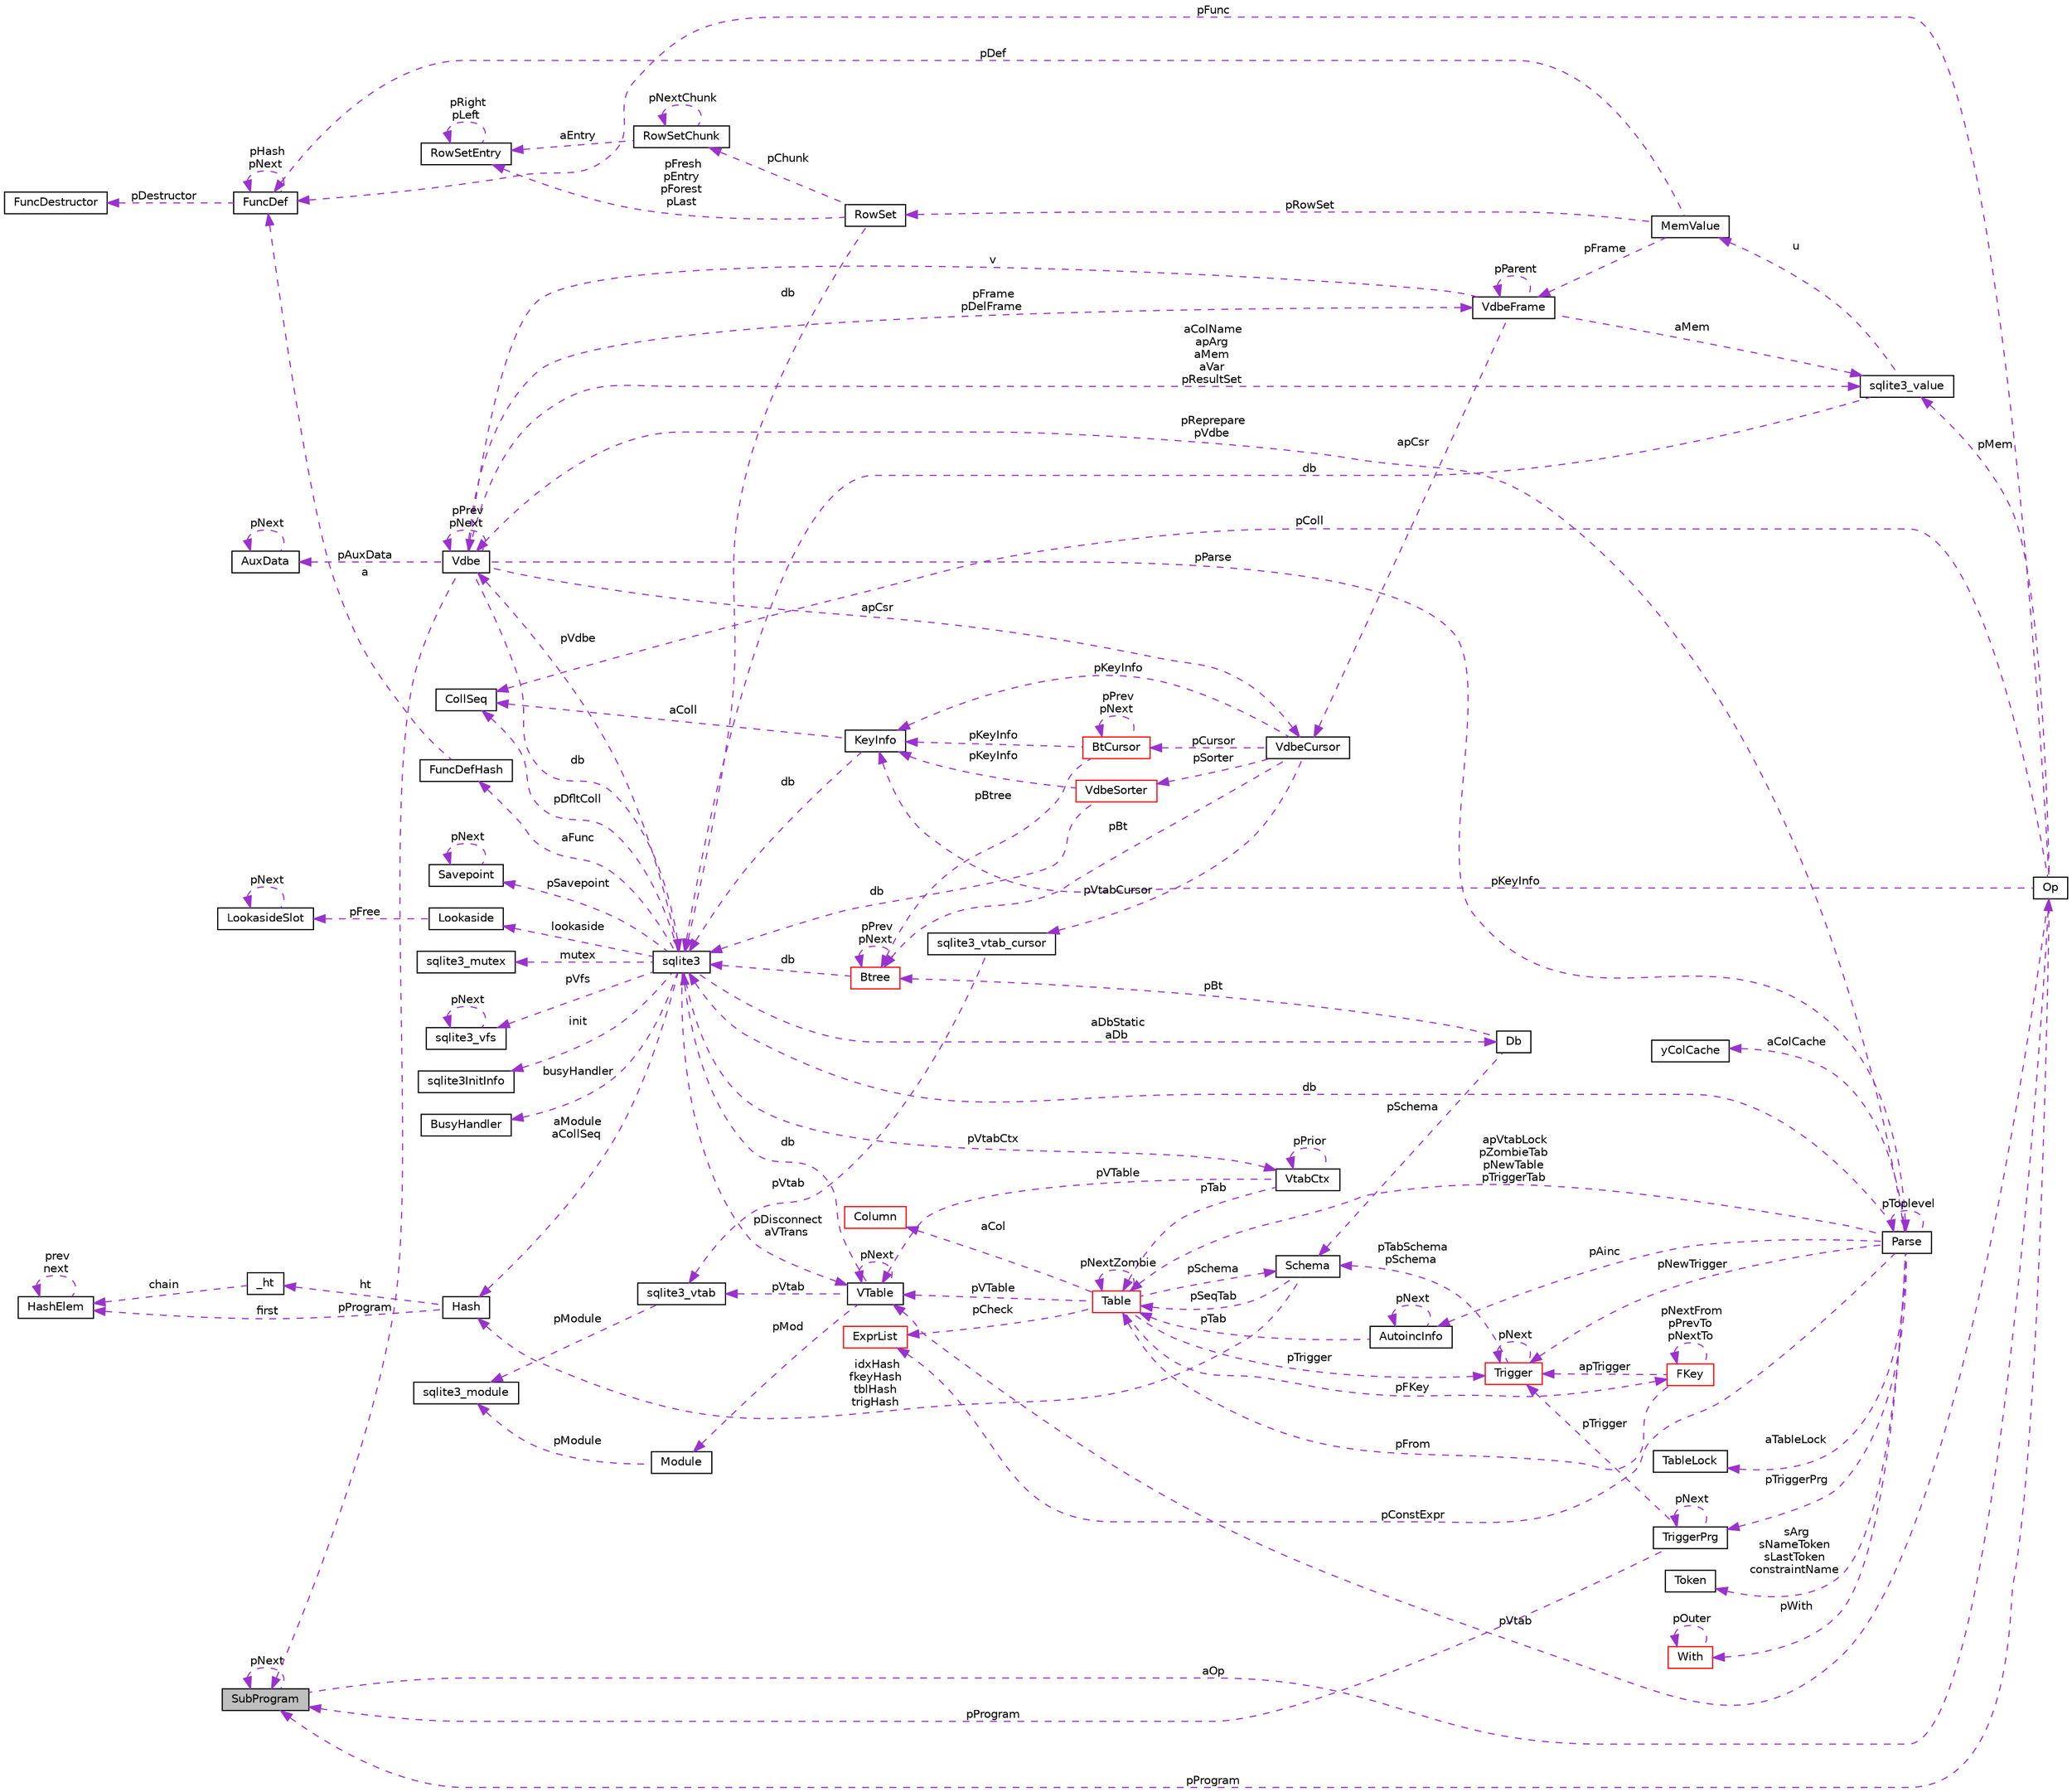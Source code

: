 digraph "SubProgram"
{
  edge [fontname="Helvetica",fontsize="10",labelfontname="Helvetica",labelfontsize="10"];
  node [fontname="Helvetica",fontsize="10",shape=record];
  rankdir="LR";
  Node1 [label="SubProgram",height=0.2,width=0.4,color="black", fillcolor="grey75", style="filled", fontcolor="black"];
  Node1 -> Node1 [dir="back",color="darkorchid3",fontsize="10",style="dashed",label=" pNext" ,fontname="Helvetica"];
  Node2 -> Node1 [dir="back",color="darkorchid3",fontsize="10",style="dashed",label=" aOp" ,fontname="Helvetica"];
  Node2 [label="Op",height=0.2,width=0.4,color="black", fillcolor="white", style="filled",URL="$struct_vdbe_op.html"];
  Node3 -> Node2 [dir="back",color="darkorchid3",fontsize="10",style="dashed",label=" pMem" ,fontname="Helvetica"];
  Node3 [label="sqlite3_value",height=0.2,width=0.4,color="black", fillcolor="white", style="filled",URL="$struct_mem.html"];
  Node4 -> Node3 [dir="back",color="darkorchid3",fontsize="10",style="dashed",label=" u" ,fontname="Helvetica"];
  Node4 [label="MemValue",height=0.2,width=0.4,color="black", fillcolor="white", style="filled",URL="$union_mem_1_1_mem_value.html"];
  Node5 -> Node4 [dir="back",color="darkorchid3",fontsize="10",style="dashed",label=" pFrame" ,fontname="Helvetica"];
  Node5 [label="VdbeFrame",height=0.2,width=0.4,color="black", fillcolor="white", style="filled",URL="$struct_vdbe_frame.html"];
  Node3 -> Node5 [dir="back",color="darkorchid3",fontsize="10",style="dashed",label=" aMem" ,fontname="Helvetica"];
  Node6 -> Node5 [dir="back",color="darkorchid3",fontsize="10",style="dashed",label=" v" ,fontname="Helvetica"];
  Node6 [label="Vdbe",height=0.2,width=0.4,color="black", fillcolor="white", style="filled",URL="$struct_vdbe.html"];
  Node6 -> Node6 [dir="back",color="darkorchid3",fontsize="10",style="dashed",label=" pPrev\npNext" ,fontname="Helvetica"];
  Node3 -> Node6 [dir="back",color="darkorchid3",fontsize="10",style="dashed",label=" aColName\napArg\naMem\naVar\npResultSet" ,fontname="Helvetica"];
  Node7 -> Node6 [dir="back",color="darkorchid3",fontsize="10",style="dashed",label=" db" ,fontname="Helvetica"];
  Node7 [label="sqlite3",height=0.2,width=0.4,color="black", fillcolor="white", style="filled",URL="$structsqlite3.html"];
  Node6 -> Node7 [dir="back",color="darkorchid3",fontsize="10",style="dashed",label=" pVdbe" ,fontname="Helvetica"];
  Node8 -> Node7 [dir="back",color="darkorchid3",fontsize="10",style="dashed",label=" pSavepoint" ,fontname="Helvetica"];
  Node8 [label="Savepoint",height=0.2,width=0.4,color="black", fillcolor="white", style="filled",URL="$struct_savepoint.html"];
  Node8 -> Node8 [dir="back",color="darkorchid3",fontsize="10",style="dashed",label=" pNext" ,fontname="Helvetica"];
  Node9 -> Node7 [dir="back",color="darkorchid3",fontsize="10",style="dashed",label=" aFunc" ,fontname="Helvetica"];
  Node9 [label="FuncDefHash",height=0.2,width=0.4,color="black", fillcolor="white", style="filled",URL="$struct_func_def_hash.html"];
  Node10 -> Node9 [dir="back",color="darkorchid3",fontsize="10",style="dashed",label=" a" ,fontname="Helvetica"];
  Node10 [label="FuncDef",height=0.2,width=0.4,color="black", fillcolor="white", style="filled",URL="$struct_func_def.html"];
  Node11 -> Node10 [dir="back",color="darkorchid3",fontsize="10",style="dashed",label=" pDestructor" ,fontname="Helvetica"];
  Node11 [label="FuncDestructor",height=0.2,width=0.4,color="black", fillcolor="white", style="filled",URL="$struct_func_destructor.html"];
  Node10 -> Node10 [dir="back",color="darkorchid3",fontsize="10",style="dashed",label=" pHash\npNext" ,fontname="Helvetica"];
  Node12 -> Node7 [dir="back",color="darkorchid3",fontsize="10",style="dashed",label=" lookaside" ,fontname="Helvetica"];
  Node12 [label="Lookaside",height=0.2,width=0.4,color="black", fillcolor="white", style="filled",URL="$struct_lookaside.html"];
  Node13 -> Node12 [dir="back",color="darkorchid3",fontsize="10",style="dashed",label=" pFree" ,fontname="Helvetica"];
  Node13 [label="LookasideSlot",height=0.2,width=0.4,color="black", fillcolor="white", style="filled",URL="$struct_lookaside_slot.html"];
  Node13 -> Node13 [dir="back",color="darkorchid3",fontsize="10",style="dashed",label=" pNext" ,fontname="Helvetica"];
  Node14 -> Node7 [dir="back",color="darkorchid3",fontsize="10",style="dashed",label=" mutex" ,fontname="Helvetica"];
  Node14 [label="sqlite3_mutex",height=0.2,width=0.4,color="black", fillcolor="white", style="filled",URL="$structsqlite3__mutex.html"];
  Node15 -> Node7 [dir="back",color="darkorchid3",fontsize="10",style="dashed",label=" pVfs" ,fontname="Helvetica"];
  Node15 [label="sqlite3_vfs",height=0.2,width=0.4,color="black", fillcolor="white", style="filled",URL="$structsqlite3__vfs.html"];
  Node15 -> Node15 [dir="back",color="darkorchid3",fontsize="10",style="dashed",label=" pNext" ,fontname="Helvetica"];
  Node16 -> Node7 [dir="back",color="darkorchid3",fontsize="10",style="dashed",label=" init" ,fontname="Helvetica"];
  Node16 [label="sqlite3InitInfo",height=0.2,width=0.4,color="black", fillcolor="white", style="filled",URL="$structsqlite3_1_1sqlite3_init_info.html"];
  Node17 -> Node7 [dir="back",color="darkorchid3",fontsize="10",style="dashed",label=" busyHandler" ,fontname="Helvetica"];
  Node17 [label="BusyHandler",height=0.2,width=0.4,color="black", fillcolor="white", style="filled",URL="$struct_busy_handler.html"];
  Node18 -> Node7 [dir="back",color="darkorchid3",fontsize="10",style="dashed",label=" pVtabCtx" ,fontname="Helvetica"];
  Node18 [label="VtabCtx",height=0.2,width=0.4,color="black", fillcolor="white", style="filled",URL="$struct_vtab_ctx.html"];
  Node18 -> Node18 [dir="back",color="darkorchid3",fontsize="10",style="dashed",label=" pPrior" ,fontname="Helvetica"];
  Node19 -> Node18 [dir="back",color="darkorchid3",fontsize="10",style="dashed",label=" pVTable" ,fontname="Helvetica"];
  Node19 [label="VTable",height=0.2,width=0.4,color="black", fillcolor="white", style="filled",URL="$struct_v_table.html"];
  Node7 -> Node19 [dir="back",color="darkorchid3",fontsize="10",style="dashed",label=" db" ,fontname="Helvetica"];
  Node19 -> Node19 [dir="back",color="darkorchid3",fontsize="10",style="dashed",label=" pNext" ,fontname="Helvetica"];
  Node20 -> Node19 [dir="back",color="darkorchid3",fontsize="10",style="dashed",label=" pMod" ,fontname="Helvetica"];
  Node20 [label="Module",height=0.2,width=0.4,color="black", fillcolor="white", style="filled",URL="$struct_module.html"];
  Node21 -> Node20 [dir="back",color="darkorchid3",fontsize="10",style="dashed",label=" pModule" ,fontname="Helvetica"];
  Node21 [label="sqlite3_module",height=0.2,width=0.4,color="black", fillcolor="white", style="filled",URL="$structsqlite3__module.html"];
  Node22 -> Node19 [dir="back",color="darkorchid3",fontsize="10",style="dashed",label=" pVtab" ,fontname="Helvetica"];
  Node22 [label="sqlite3_vtab",height=0.2,width=0.4,color="black", fillcolor="white", style="filled",URL="$structsqlite3__vtab.html"];
  Node21 -> Node22 [dir="back",color="darkorchid3",fontsize="10",style="dashed",label=" pModule" ,fontname="Helvetica"];
  Node23 -> Node18 [dir="back",color="darkorchid3",fontsize="10",style="dashed",label=" pTab" ,fontname="Helvetica"];
  Node23 [label="Table",height=0.2,width=0.4,color="red", fillcolor="white", style="filled",URL="$struct_table.html"];
  Node24 -> Node23 [dir="back",color="darkorchid3",fontsize="10",style="dashed",label=" pSchema" ,fontname="Helvetica"];
  Node24 [label="Schema",height=0.2,width=0.4,color="black", fillcolor="white", style="filled",URL="$struct_schema.html"];
  Node23 -> Node24 [dir="back",color="darkorchid3",fontsize="10",style="dashed",label=" pSeqTab" ,fontname="Helvetica"];
  Node25 -> Node24 [dir="back",color="darkorchid3",fontsize="10",style="dashed",label=" idxHash\nfkeyHash\ntblHash\ntrigHash" ,fontname="Helvetica"];
  Node25 [label="Hash",height=0.2,width=0.4,color="black", fillcolor="white", style="filled",URL="$struct_hash.html"];
  Node26 -> Node25 [dir="back",color="darkorchid3",fontsize="10",style="dashed",label=" ht" ,fontname="Helvetica"];
  Node26 [label="_ht",height=0.2,width=0.4,color="black", fillcolor="white", style="filled",URL="$struct_hash_1_1__ht.html"];
  Node27 -> Node26 [dir="back",color="darkorchid3",fontsize="10",style="dashed",label=" chain" ,fontname="Helvetica"];
  Node27 [label="HashElem",height=0.2,width=0.4,color="black", fillcolor="white", style="filled",URL="$struct_hash_elem.html"];
  Node27 -> Node27 [dir="back",color="darkorchid3",fontsize="10",style="dashed",label=" prev\nnext" ,fontname="Helvetica"];
  Node27 -> Node25 [dir="back",color="darkorchid3",fontsize="10",style="dashed",label=" first" ,fontname="Helvetica"];
  Node28 -> Node23 [dir="back",color="darkorchid3",fontsize="10",style="dashed",label=" aCol" ,fontname="Helvetica"];
  Node28 [label="Column",height=0.2,width=0.4,color="red", fillcolor="white", style="filled",URL="$struct_column.html"];
  Node29 -> Node23 [dir="back",color="darkorchid3",fontsize="10",style="dashed",label=" pFKey" ,fontname="Helvetica"];
  Node29 [label="FKey",height=0.2,width=0.4,color="red", fillcolor="white", style="filled",URL="$struct_f_key.html"];
  Node29 -> Node29 [dir="back",color="darkorchid3",fontsize="10",style="dashed",label=" pNextFrom\npPrevTo\npNextTo" ,fontname="Helvetica"];
  Node23 -> Node29 [dir="back",color="darkorchid3",fontsize="10",style="dashed",label=" pFrom" ,fontname="Helvetica"];
  Node30 -> Node29 [dir="back",color="darkorchid3",fontsize="10",style="dashed",label=" apTrigger" ,fontname="Helvetica"];
  Node30 [label="Trigger",height=0.2,width=0.4,color="red", fillcolor="white", style="filled",URL="$struct_trigger.html"];
  Node24 -> Node30 [dir="back",color="darkorchid3",fontsize="10",style="dashed",label=" pTabSchema\npSchema" ,fontname="Helvetica"];
  Node30 -> Node30 [dir="back",color="darkorchid3",fontsize="10",style="dashed",label=" pNext" ,fontname="Helvetica"];
  Node19 -> Node23 [dir="back",color="darkorchid3",fontsize="10",style="dashed",label=" pVTable" ,fontname="Helvetica"];
  Node23 -> Node23 [dir="back",color="darkorchid3",fontsize="10",style="dashed",label=" pNextZombie" ,fontname="Helvetica"];
  Node30 -> Node23 [dir="back",color="darkorchid3",fontsize="10",style="dashed",label=" pTrigger" ,fontname="Helvetica"];
  Node31 -> Node23 [dir="back",color="darkorchid3",fontsize="10",style="dashed",label=" pCheck" ,fontname="Helvetica"];
  Node31 [label="ExprList",height=0.2,width=0.4,color="red", fillcolor="white", style="filled",URL="$struct_expr_list.html"];
  Node32 -> Node7 [dir="back",color="darkorchid3",fontsize="10",style="dashed",label=" pDfltColl" ,fontname="Helvetica"];
  Node32 [label="CollSeq",height=0.2,width=0.4,color="black", fillcolor="white", style="filled",URL="$struct_coll_seq.html"];
  Node19 -> Node7 [dir="back",color="darkorchid3",fontsize="10",style="dashed",label=" pDisconnect\naVTrans" ,fontname="Helvetica"];
  Node33 -> Node7 [dir="back",color="darkorchid3",fontsize="10",style="dashed",label=" aDbStatic\naDb" ,fontname="Helvetica"];
  Node33 [label="Db",height=0.2,width=0.4,color="black", fillcolor="white", style="filled",URL="$struct_db.html"];
  Node24 -> Node33 [dir="back",color="darkorchid3",fontsize="10",style="dashed",label=" pSchema" ,fontname="Helvetica"];
  Node34 -> Node33 [dir="back",color="darkorchid3",fontsize="10",style="dashed",label=" pBt" ,fontname="Helvetica"];
  Node34 [label="Btree",height=0.2,width=0.4,color="red", fillcolor="white", style="filled",URL="$struct_btree.html"];
  Node7 -> Node34 [dir="back",color="darkorchid3",fontsize="10",style="dashed",label=" db" ,fontname="Helvetica"];
  Node34 -> Node34 [dir="back",color="darkorchid3",fontsize="10",style="dashed",label=" pPrev\npNext" ,fontname="Helvetica"];
  Node25 -> Node7 [dir="back",color="darkorchid3",fontsize="10",style="dashed",label=" aModule\naCollSeq" ,fontname="Helvetica"];
  Node5 -> Node6 [dir="back",color="darkorchid3",fontsize="10",style="dashed",label=" pFrame\npDelFrame" ,fontname="Helvetica"];
  Node35 -> Node6 [dir="back",color="darkorchid3",fontsize="10",style="dashed",label=" pAuxData" ,fontname="Helvetica"];
  Node35 [label="AuxData",height=0.2,width=0.4,color="black", fillcolor="white", style="filled",URL="$struct_aux_data.html"];
  Node35 -> Node35 [dir="back",color="darkorchid3",fontsize="10",style="dashed",label=" pNext" ,fontname="Helvetica"];
  Node1 -> Node6 [dir="back",color="darkorchid3",fontsize="10",style="dashed",label=" pProgram" ,fontname="Helvetica"];
  Node36 -> Node6 [dir="back",color="darkorchid3",fontsize="10",style="dashed",label=" apCsr" ,fontname="Helvetica"];
  Node36 [label="VdbeCursor",height=0.2,width=0.4,color="black", fillcolor="white", style="filled",URL="$struct_vdbe_cursor.html"];
  Node37 -> Node36 [dir="back",color="darkorchid3",fontsize="10",style="dashed",label=" pCursor" ,fontname="Helvetica"];
  Node37 [label="BtCursor",height=0.2,width=0.4,color="red", fillcolor="white", style="filled",URL="$struct_bt_cursor.html"];
  Node37 -> Node37 [dir="back",color="darkorchid3",fontsize="10",style="dashed",label=" pPrev\npNext" ,fontname="Helvetica"];
  Node38 -> Node37 [dir="back",color="darkorchid3",fontsize="10",style="dashed",label=" pKeyInfo" ,fontname="Helvetica"];
  Node38 [label="KeyInfo",height=0.2,width=0.4,color="black", fillcolor="white", style="filled",URL="$struct_key_info.html"];
  Node7 -> Node38 [dir="back",color="darkorchid3",fontsize="10",style="dashed",label=" db" ,fontname="Helvetica"];
  Node32 -> Node38 [dir="back",color="darkorchid3",fontsize="10",style="dashed",label=" aColl" ,fontname="Helvetica"];
  Node34 -> Node37 [dir="back",color="darkorchid3",fontsize="10",style="dashed",label=" pBtree" ,fontname="Helvetica"];
  Node39 -> Node36 [dir="back",color="darkorchid3",fontsize="10",style="dashed",label=" pVtabCursor" ,fontname="Helvetica"];
  Node39 [label="sqlite3_vtab_cursor",height=0.2,width=0.4,color="black", fillcolor="white", style="filled",URL="$structsqlite3__vtab__cursor.html"];
  Node22 -> Node39 [dir="back",color="darkorchid3",fontsize="10",style="dashed",label=" pVtab" ,fontname="Helvetica"];
  Node40 -> Node36 [dir="back",color="darkorchid3",fontsize="10",style="dashed",label=" pSorter" ,fontname="Helvetica"];
  Node40 [label="VdbeSorter",height=0.2,width=0.4,color="red", fillcolor="white", style="filled",URL="$struct_vdbe_sorter.html"];
  Node7 -> Node40 [dir="back",color="darkorchid3",fontsize="10",style="dashed",label=" db" ,fontname="Helvetica"];
  Node38 -> Node40 [dir="back",color="darkorchid3",fontsize="10",style="dashed",label=" pKeyInfo" ,fontname="Helvetica"];
  Node38 -> Node36 [dir="back",color="darkorchid3",fontsize="10",style="dashed",label=" pKeyInfo" ,fontname="Helvetica"];
  Node34 -> Node36 [dir="back",color="darkorchid3",fontsize="10",style="dashed",label=" pBt" ,fontname="Helvetica"];
  Node41 -> Node6 [dir="back",color="darkorchid3",fontsize="10",style="dashed",label=" pParse" ,fontname="Helvetica"];
  Node41 [label="Parse",height=0.2,width=0.4,color="black", fillcolor="white", style="filled",URL="$struct_parse.html"];
  Node6 -> Node41 [dir="back",color="darkorchid3",fontsize="10",style="dashed",label=" pReprepare\npVdbe" ,fontname="Helvetica"];
  Node7 -> Node41 [dir="back",color="darkorchid3",fontsize="10",style="dashed",label=" db" ,fontname="Helvetica"];
  Node42 -> Node41 [dir="back",color="darkorchid3",fontsize="10",style="dashed",label=" aTableLock" ,fontname="Helvetica"];
  Node42 [label="TableLock",height=0.2,width=0.4,color="black", fillcolor="white", style="filled",URL="$struct_table_lock.html"];
  Node43 -> Node41 [dir="back",color="darkorchid3",fontsize="10",style="dashed",label=" sArg\nsNameToken\nsLastToken\nconstraintName" ,fontname="Helvetica"];
  Node43 [label="Token",height=0.2,width=0.4,color="black", fillcolor="white", style="filled",URL="$struct_token.html"];
  Node44 -> Node41 [dir="back",color="darkorchid3",fontsize="10",style="dashed",label=" pWith" ,fontname="Helvetica"];
  Node44 [label="With",height=0.2,width=0.4,color="red", fillcolor="white", style="filled",URL="$struct_with.html"];
  Node44 -> Node44 [dir="back",color="darkorchid3",fontsize="10",style="dashed",label=" pOuter" ,fontname="Helvetica"];
  Node45 -> Node41 [dir="back",color="darkorchid3",fontsize="10",style="dashed",label=" aColCache" ,fontname="Helvetica"];
  Node45 [label="yColCache",height=0.2,width=0.4,color="black", fillcolor="white", style="filled",URL="$struct_parse_1_1y_col_cache.html"];
  Node23 -> Node41 [dir="back",color="darkorchid3",fontsize="10",style="dashed",label=" apVtabLock\npZombieTab\npNewTable\npTriggerTab" ,fontname="Helvetica"];
  Node30 -> Node41 [dir="back",color="darkorchid3",fontsize="10",style="dashed",label=" pNewTrigger" ,fontname="Helvetica"];
  Node46 -> Node41 [dir="back",color="darkorchid3",fontsize="10",style="dashed",label=" pTriggerPrg" ,fontname="Helvetica"];
  Node46 [label="TriggerPrg",height=0.2,width=0.4,color="black", fillcolor="white", style="filled",URL="$struct_trigger_prg.html"];
  Node1 -> Node46 [dir="back",color="darkorchid3",fontsize="10",style="dashed",label=" pProgram" ,fontname="Helvetica"];
  Node30 -> Node46 [dir="back",color="darkorchid3",fontsize="10",style="dashed",label=" pTrigger" ,fontname="Helvetica"];
  Node46 -> Node46 [dir="back",color="darkorchid3",fontsize="10",style="dashed",label=" pNext" ,fontname="Helvetica"];
  Node47 -> Node41 [dir="back",color="darkorchid3",fontsize="10",style="dashed",label=" pAinc" ,fontname="Helvetica"];
  Node47 [label="AutoincInfo",height=0.2,width=0.4,color="black", fillcolor="white", style="filled",URL="$struct_autoinc_info.html"];
  Node23 -> Node47 [dir="back",color="darkorchid3",fontsize="10",style="dashed",label=" pTab" ,fontname="Helvetica"];
  Node47 -> Node47 [dir="back",color="darkorchid3",fontsize="10",style="dashed",label=" pNext" ,fontname="Helvetica"];
  Node31 -> Node41 [dir="back",color="darkorchid3",fontsize="10",style="dashed",label=" pConstExpr" ,fontname="Helvetica"];
  Node41 -> Node41 [dir="back",color="darkorchid3",fontsize="10",style="dashed",label=" pToplevel" ,fontname="Helvetica"];
  Node5 -> Node5 [dir="back",color="darkorchid3",fontsize="10",style="dashed",label=" pParent" ,fontname="Helvetica"];
  Node36 -> Node5 [dir="back",color="darkorchid3",fontsize="10",style="dashed",label=" apCsr" ,fontname="Helvetica"];
  Node48 -> Node4 [dir="back",color="darkorchid3",fontsize="10",style="dashed",label=" pRowSet" ,fontname="Helvetica"];
  Node48 [label="RowSet",height=0.2,width=0.4,color="black", fillcolor="white", style="filled",URL="$struct_row_set.html"];
  Node7 -> Node48 [dir="back",color="darkorchid3",fontsize="10",style="dashed",label=" db" ,fontname="Helvetica"];
  Node49 -> Node48 [dir="back",color="darkorchid3",fontsize="10",style="dashed",label=" pChunk" ,fontname="Helvetica"];
  Node49 [label="RowSetChunk",height=0.2,width=0.4,color="black", fillcolor="white", style="filled",URL="$struct_row_set_chunk.html"];
  Node49 -> Node49 [dir="back",color="darkorchid3",fontsize="10",style="dashed",label=" pNextChunk" ,fontname="Helvetica"];
  Node50 -> Node49 [dir="back",color="darkorchid3",fontsize="10",style="dashed",label=" aEntry" ,fontname="Helvetica"];
  Node50 [label="RowSetEntry",height=0.2,width=0.4,color="black", fillcolor="white", style="filled",URL="$struct_row_set_entry.html"];
  Node50 -> Node50 [dir="back",color="darkorchid3",fontsize="10",style="dashed",label=" pRight\npLeft" ,fontname="Helvetica"];
  Node50 -> Node48 [dir="back",color="darkorchid3",fontsize="10",style="dashed",label=" pFresh\npEntry\npForest\npLast" ,fontname="Helvetica"];
  Node10 -> Node4 [dir="back",color="darkorchid3",fontsize="10",style="dashed",label=" pDef" ,fontname="Helvetica"];
  Node7 -> Node3 [dir="back",color="darkorchid3",fontsize="10",style="dashed",label=" db" ,fontname="Helvetica"];
  Node32 -> Node2 [dir="back",color="darkorchid3",fontsize="10",style="dashed",label=" pColl" ,fontname="Helvetica"];
  Node19 -> Node2 [dir="back",color="darkorchid3",fontsize="10",style="dashed",label=" pVtab" ,fontname="Helvetica"];
  Node1 -> Node2 [dir="back",color="darkorchid3",fontsize="10",style="dashed",label=" pProgram" ,fontname="Helvetica"];
  Node38 -> Node2 [dir="back",color="darkorchid3",fontsize="10",style="dashed",label=" pKeyInfo" ,fontname="Helvetica"];
  Node10 -> Node2 [dir="back",color="darkorchid3",fontsize="10",style="dashed",label=" pFunc" ,fontname="Helvetica"];
}
